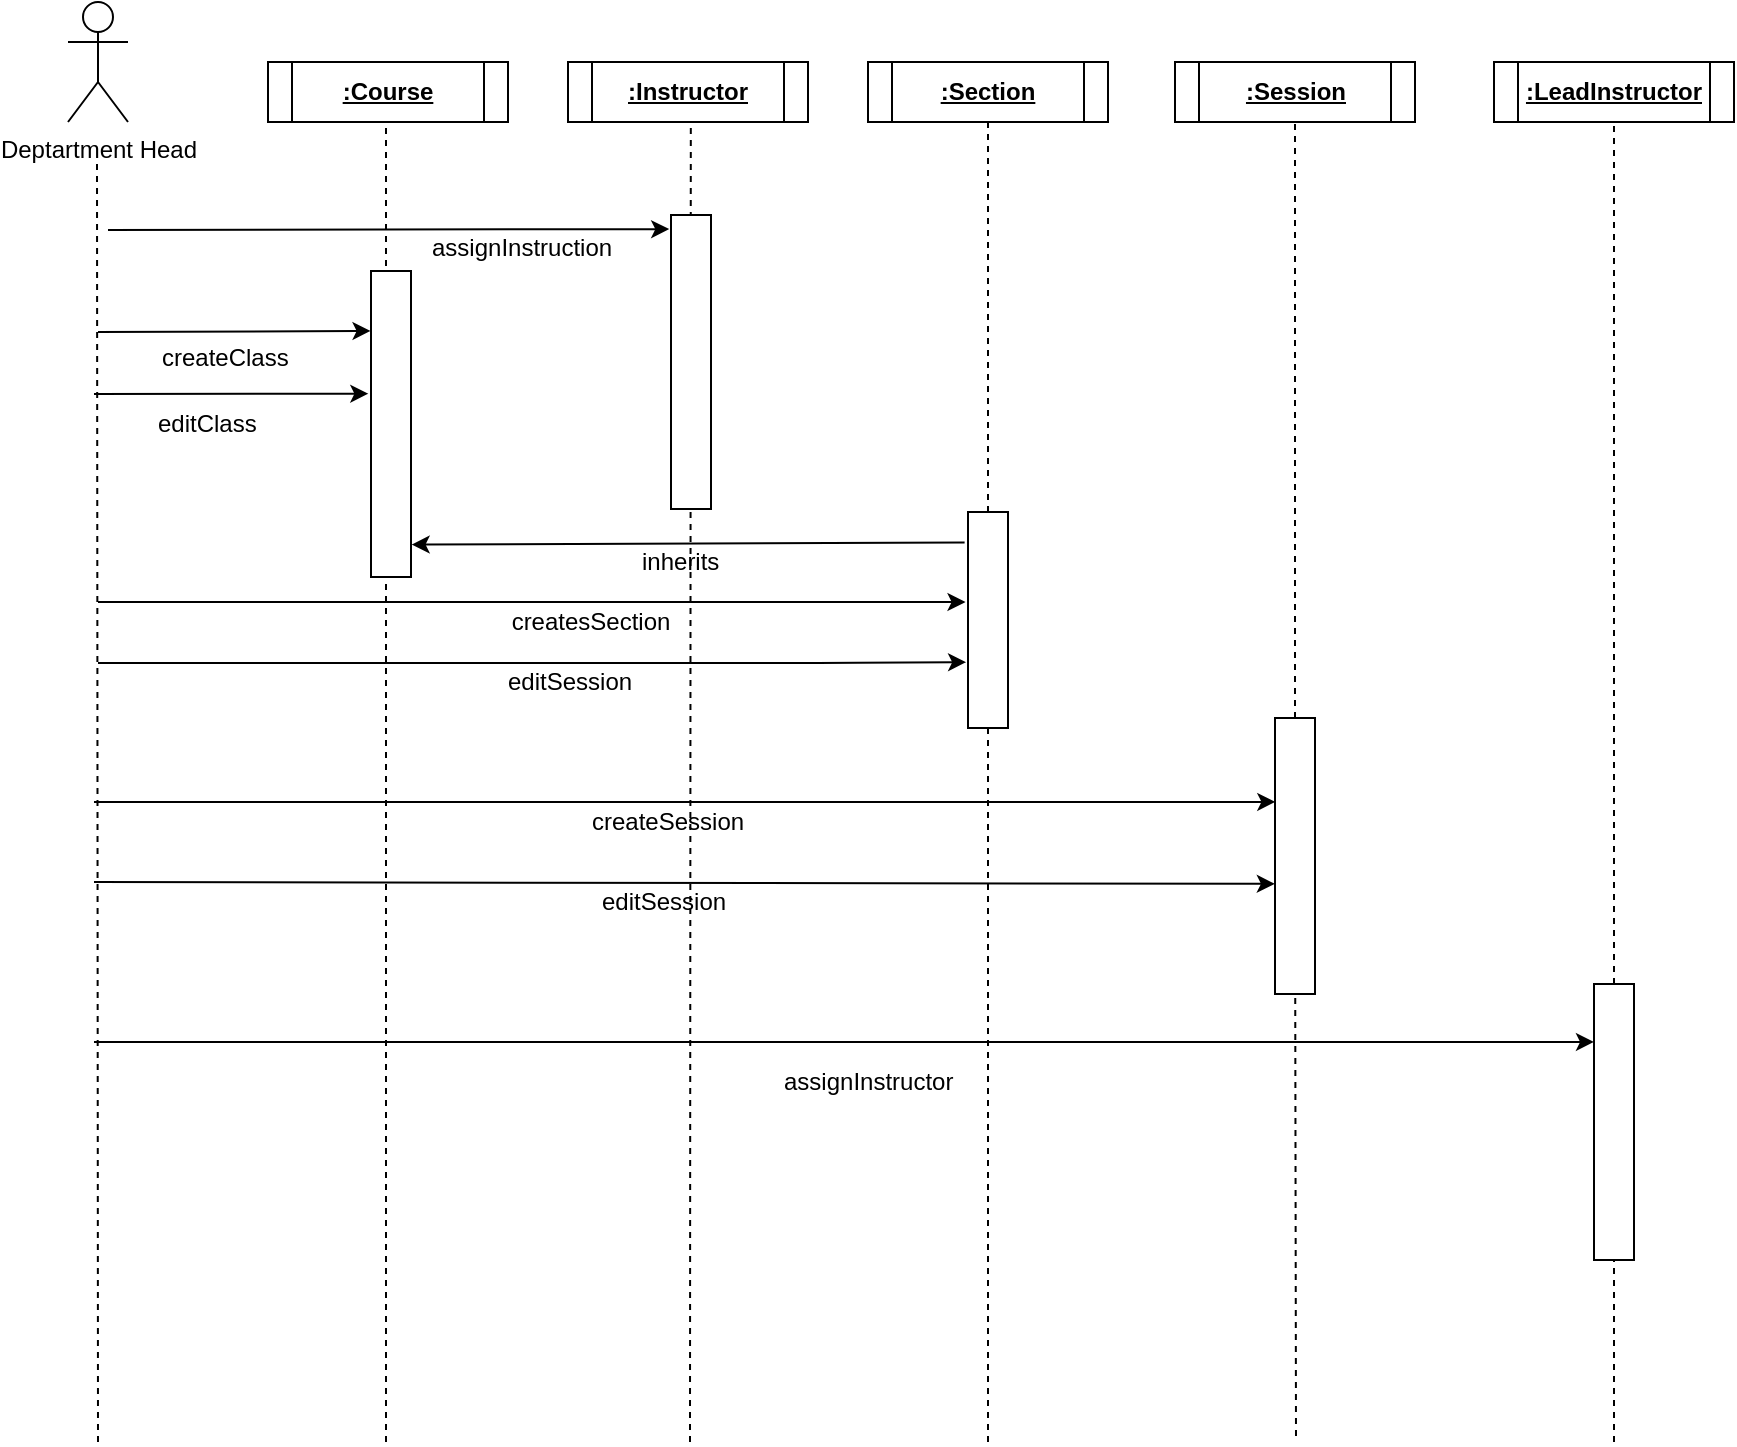 <mxfile version="10.3.9" type="github"><diagram id="pz2NdhORZHPuAVBG5nWx" name="Page-1"><mxGraphModel dx="1991" dy="1251" grid="1" gridSize="10" guides="1" tooltips="1" connect="1" arrows="1" fold="1" page="1" pageScale="1" pageWidth="850" pageHeight="1100" math="0" shadow="0"><root><mxCell id="0"/><mxCell id="1" parent="0"/><mxCell id="IDuYeD1tdNpenIOa_5eZ-41" value="" style="endArrow=none;dashed=1;html=1;entryX=0.5;entryY=1;entryDx=0;entryDy=0;" edge="1" parent="1"><mxGeometry width="50" height="50" relative="1" as="geometry"><mxPoint x="518" y="760" as="sourcePoint"/><mxPoint x="518.412" y="100.088" as="targetPoint"/></mxGeometry></mxCell><mxCell id="IDuYeD1tdNpenIOa_5eZ-42" value="editSession" style="text;html=1;resizable=0;points=[];autosize=1;align=left;verticalAlign=top;spacingTop=-4;" vertex="1" parent="1"><mxGeometry x="424.5" y="370" width="80" height="20" as="geometry"/></mxCell><mxCell id="IDuYeD1tdNpenIOa_5eZ-20" value="" style="endArrow=none;dashed=1;html=1;" edge="1" parent="1"><mxGeometry width="50" height="50" relative="1" as="geometry"><mxPoint x="667" y="760" as="sourcePoint"/><mxPoint x="667" y="349" as="targetPoint"/></mxGeometry></mxCell><mxCell id="IDuYeD1tdNpenIOa_5eZ-10" value="" style="endArrow=none;dashed=1;html=1;" edge="1" parent="1" source="IDuYeD1tdNpenIOa_5eZ-9"><mxGeometry width="50" height="50" relative="1" as="geometry"><mxPoint x="820.5" y="870" as="sourcePoint"/><mxPoint x="820.5" y="260" as="targetPoint"/></mxGeometry></mxCell><mxCell id="3cr_zocPQ_dNom9h4Y_v-3" value="" style="endArrow=none;dashed=1;html=1;entryX=0.5;entryY=1;entryDx=0;entryDy=0;" parent="1" edge="1"><mxGeometry width="50" height="50" relative="1" as="geometry"><mxPoint x="366" y="760" as="sourcePoint"/><mxPoint x="366" y="100" as="targetPoint"/></mxGeometry></mxCell><mxCell id="3cr_zocPQ_dNom9h4Y_v-4" value="" style="endArrow=none;dashed=1;html=1;entryX=0.5;entryY=1;entryDx=0;entryDy=0;" parent="1" target="3cr_zocPQ_dNom9h4Y_v-8" edge="1" source="3cr_zocPQ_dNom9h4Y_v-27"><mxGeometry width="50" height="50" relative="1" as="geometry"><mxPoint x="667" y="960" as="sourcePoint"/><mxPoint x="692" y="128" as="targetPoint"/></mxGeometry></mxCell><mxCell id="3cr_zocPQ_dNom9h4Y_v-5" value="Deptartment Head" style="shape=umlActor;verticalLabelPosition=bottom;labelBackgroundColor=#ffffff;verticalAlign=top;html=1;outlineConnect=0;" parent="1" vertex="1"><mxGeometry x="207" y="40" width="30" height="60" as="geometry"/></mxCell><mxCell id="3cr_zocPQ_dNom9h4Y_v-6" value="&lt;u&gt;&lt;b&gt;:Course&lt;/b&gt;&lt;/u&gt;" style="shape=process;whiteSpace=wrap;html=1;backgroundOutline=1;" parent="1" vertex="1"><mxGeometry x="307" y="70" width="120" height="30" as="geometry"/></mxCell><mxCell id="3cr_zocPQ_dNom9h4Y_v-7" value="&lt;u&gt;&lt;b&gt;:Instructor&lt;br&gt;&lt;/b&gt;&lt;/u&gt;" style="shape=process;whiteSpace=wrap;html=1;backgroundOutline=1;" parent="1" vertex="1"><mxGeometry x="457" y="70" width="120" height="30" as="geometry"/></mxCell><mxCell id="3cr_zocPQ_dNom9h4Y_v-8" value="&lt;b&gt;&lt;u&gt;:Section&lt;/u&gt;&lt;/b&gt;" style="shape=process;whiteSpace=wrap;html=1;backgroundOutline=1;" parent="1" vertex="1"><mxGeometry x="607" y="70" width="120" height="30" as="geometry"/></mxCell><mxCell id="3cr_zocPQ_dNom9h4Y_v-9" value="createClass" style="text;html=1;resizable=0;points=[];autosize=1;align=left;verticalAlign=top;spacingTop=-4;" parent="1" vertex="1"><mxGeometry x="252" y="208" width="80" height="20" as="geometry"/></mxCell><mxCell id="3cr_zocPQ_dNom9h4Y_v-10" value="" style="endArrow=classic;html=1;entryX=0.048;entryY=1.045;entryDx=0;entryDy=0;entryPerimeter=0;" parent="1" target="3cr_zocPQ_dNom9h4Y_v-28" edge="1"><mxGeometry width="50" height="50" relative="1" as="geometry"><mxPoint x="227" y="154" as="sourcePoint"/><mxPoint x="500" y="152" as="targetPoint"/></mxGeometry></mxCell><mxCell id="3cr_zocPQ_dNom9h4Y_v-11" value="assignInstruction" style="text;html=1;resizable=0;points=[];autosize=1;align=left;verticalAlign=top;spacingTop=-4;" parent="1" vertex="1"><mxGeometry x="387" y="153" width="110" height="20" as="geometry"/></mxCell><mxCell id="3cr_zocPQ_dNom9h4Y_v-12" value="" style="endArrow=classic;html=1;entryX=0.196;entryY=1.011;entryDx=0;entryDy=0;entryPerimeter=0;" parent="1" edge="1" target="3cr_zocPQ_dNom9h4Y_v-29"><mxGeometry width="50" height="50" relative="1" as="geometry"><mxPoint x="222" y="205" as="sourcePoint"/><mxPoint x="352" y="208" as="targetPoint"/></mxGeometry></mxCell><mxCell id="3cr_zocPQ_dNom9h4Y_v-28" value="" style="rounded=0;whiteSpace=wrap;html=1;rotation=90;" parent="1" vertex="1"><mxGeometry x="445" y="210" width="147" height="20" as="geometry"/></mxCell><mxCell id="3cr_zocPQ_dNom9h4Y_v-29" value="" style="rounded=0;whiteSpace=wrap;html=1;rotation=90;" parent="1" vertex="1"><mxGeometry x="292" y="241" width="153" height="20" as="geometry"/></mxCell><mxCell id="3cr_zocPQ_dNom9h4Y_v-30" value="" style="endArrow=none;dashed=1;html=1;entryX=0.5;entryY=1;entryDx=0;entryDy=0;" parent="1" edge="1"><mxGeometry width="50" height="50" relative="1" as="geometry"><mxPoint x="222" y="760" as="sourcePoint"/><mxPoint x="221.5" y="120" as="targetPoint"/></mxGeometry></mxCell><mxCell id="3cr_zocPQ_dNom9h4Y_v-35" value="" style="endArrow=classic;html=1;entryX=0.401;entryY=1.067;entryDx=0;entryDy=0;entryPerimeter=0;" parent="1" edge="1" target="3cr_zocPQ_dNom9h4Y_v-29"><mxGeometry width="50" height="50" relative="1" as="geometry"><mxPoint x="220" y="236" as="sourcePoint"/><mxPoint x="350" y="236" as="targetPoint"/></mxGeometry></mxCell><mxCell id="3cr_zocPQ_dNom9h4Y_v-36" value="editClass" style="text;html=1;resizable=0;points=[];autosize=1;align=left;verticalAlign=top;spacingTop=-4;" parent="1" vertex="1"><mxGeometry x="250" y="241" width="70" height="20" as="geometry"/></mxCell><mxCell id="IDuYeD1tdNpenIOa_5eZ-6" value="&lt;u&gt;&lt;b&gt;:Session&lt;/b&gt;&lt;/u&gt;" style="shape=process;whiteSpace=wrap;html=1;backgroundOutline=1;" vertex="1" parent="1"><mxGeometry x="760.5" y="70" width="120" height="30" as="geometry"/></mxCell><mxCell id="IDuYeD1tdNpenIOa_5eZ-7" value="" style="endArrow=none;dashed=1;html=1;entryX=0.5;entryY=1;entryDx=0;entryDy=0;" edge="1" parent="1" source="IDuYeD1tdNpenIOa_5eZ-9" target="IDuYeD1tdNpenIOa_5eZ-6"><mxGeometry width="50" height="50" relative="1" as="geometry"><mxPoint x="820.5" y="870" as="sourcePoint"/><mxPoint x="30.5" y="890" as="targetPoint"/></mxGeometry></mxCell><mxCell id="IDuYeD1tdNpenIOa_5eZ-9" value="" style="rounded=0;whiteSpace=wrap;html=1;rotation=90;" vertex="1" parent="1"><mxGeometry x="751.5" y="457" width="138" height="20" as="geometry"/></mxCell><mxCell id="IDuYeD1tdNpenIOa_5eZ-11" value="" style="endArrow=none;dashed=1;html=1;" edge="1" parent="1" target="IDuYeD1tdNpenIOa_5eZ-9"><mxGeometry width="50" height="50" relative="1" as="geometry"><mxPoint x="821" y="757" as="sourcePoint"/><mxPoint x="820.5" y="260" as="targetPoint"/></mxGeometry></mxCell><mxCell id="IDuYeD1tdNpenIOa_5eZ-14" value="" style="endArrow=classic;html=1;entryX=0.601;entryY=1.004;entryDx=0;entryDy=0;entryPerimeter=0;" edge="1" parent="1" target="IDuYeD1tdNpenIOa_5eZ-9"><mxGeometry width="50" height="50" relative="1" as="geometry"><mxPoint x="220" y="480" as="sourcePoint"/><mxPoint x="800" y="475" as="targetPoint"/></mxGeometry></mxCell><mxCell id="IDuYeD1tdNpenIOa_5eZ-18" value="createSession" style="text;html=1;resizable=0;points=[];autosize=1;align=left;verticalAlign=top;spacingTop=-4;" vertex="1" parent="1"><mxGeometry x="467" y="440" width="90" height="20" as="geometry"/></mxCell><mxCell id="3cr_zocPQ_dNom9h4Y_v-27" value="" style="rounded=0;whiteSpace=wrap;html=1;rotation=90;" parent="1" vertex="1"><mxGeometry x="613" y="339" width="108" height="20" as="geometry"/></mxCell><mxCell id="IDuYeD1tdNpenIOa_5eZ-22" value="" style="endArrow=classic;html=1;entryX=0.894;entryY=-0.016;entryDx=0;entryDy=0;entryPerimeter=0;exitX=0.141;exitY=1.085;exitDx=0;exitDy=0;exitPerimeter=0;" edge="1" parent="1" source="3cr_zocPQ_dNom9h4Y_v-27" target="3cr_zocPQ_dNom9h4Y_v-29"><mxGeometry width="50" height="50" relative="1" as="geometry"><mxPoint x="657.059" y="319.206" as="sourcePoint"/><mxPoint x="377" y="319.5" as="targetPoint"/></mxGeometry></mxCell><mxCell id="IDuYeD1tdNpenIOa_5eZ-23" value="" style="endArrow=classic;html=1;entryX=0.304;entryY=0.992;entryDx=0;entryDy=0;entryPerimeter=0;" edge="1" parent="1" target="IDuYeD1tdNpenIOa_5eZ-9"><mxGeometry width="50" height="50" relative="1" as="geometry"><mxPoint x="220" y="440" as="sourcePoint"/><mxPoint x="808" y="500" as="targetPoint"/></mxGeometry></mxCell><mxCell id="IDuYeD1tdNpenIOa_5eZ-19" value="editSession" style="text;html=1;resizable=0;points=[];autosize=1;align=left;verticalAlign=top;spacingTop=-4;" vertex="1" parent="1"><mxGeometry x="472" y="480" width="80" height="20" as="geometry"/></mxCell><mxCell id="IDuYeD1tdNpenIOa_5eZ-25" value="" style="endArrow=classic;html=1;entryX=0.417;entryY=1.061;entryDx=0;entryDy=0;entryPerimeter=0;" edge="1" parent="1" target="3cr_zocPQ_dNom9h4Y_v-27"><mxGeometry width="50" height="50" relative="1" as="geometry"><mxPoint x="222" y="340.0" as="sourcePoint"/><mxPoint x="650" y="340" as="targetPoint"/><Array as="points"/></mxGeometry></mxCell><mxCell id="IDuYeD1tdNpenIOa_5eZ-26" value="createsSection" style="text;html=1;resizable=0;points=[];align=center;verticalAlign=middle;labelBackgroundColor=#ffffff;direction=south;" vertex="1" connectable="0" parent="IDuYeD1tdNpenIOa_5eZ-25"><mxGeometry x="0.116" y="4" relative="1" as="geometry"><mxPoint x="4" y="14" as="offset"/></mxGeometry></mxCell><mxCell id="IDuYeD1tdNpenIOa_5eZ-27" value="" style="endArrow=classic;html=1;entryX=0.695;entryY=1.047;entryDx=0;entryDy=0;entryPerimeter=0;" edge="1" parent="1" target="3cr_zocPQ_dNom9h4Y_v-27"><mxGeometry width="50" height="50" relative="1" as="geometry"><mxPoint x="222" y="370.5" as="sourcePoint"/><mxPoint x="650" y="370" as="targetPoint"/><Array as="points"><mxPoint x="592" y="370.5"/></Array></mxGeometry></mxCell><mxCell id="IDuYeD1tdNpenIOa_5eZ-5" value="inherits" style="text;html=1;resizable=0;points=[];autosize=1;align=left;verticalAlign=top;spacingTop=-4;" vertex="1" parent="1"><mxGeometry x="492" y="310" width="60" height="20" as="geometry"/></mxCell><mxCell id="IDuYeD1tdNpenIOa_5eZ-33" value="" style="endArrow=none;dashed=1;html=1;" edge="1" parent="1" source="IDuYeD1tdNpenIOa_5eZ-36"><mxGeometry width="50" height="50" relative="1" as="geometry"><mxPoint x="980" y="870" as="sourcePoint"/><mxPoint x="980" y="260.0" as="targetPoint"/></mxGeometry></mxCell><mxCell id="IDuYeD1tdNpenIOa_5eZ-34" value="&lt;u&gt;&lt;b&gt;:LeadInstructor&lt;/b&gt;&lt;/u&gt;" style="shape=process;whiteSpace=wrap;html=1;backgroundOutline=1;" vertex="1" parent="1"><mxGeometry x="920" y="70" width="120" height="30" as="geometry"/></mxCell><mxCell id="IDuYeD1tdNpenIOa_5eZ-35" value="" style="endArrow=none;dashed=1;html=1;entryX=0.5;entryY=1;entryDx=0;entryDy=0;" edge="1" parent="1" source="IDuYeD1tdNpenIOa_5eZ-36" target="IDuYeD1tdNpenIOa_5eZ-34"><mxGeometry width="50" height="50" relative="1" as="geometry"><mxPoint x="980" y="870" as="sourcePoint"/><mxPoint x="190" y="890" as="targetPoint"/></mxGeometry></mxCell><mxCell id="IDuYeD1tdNpenIOa_5eZ-36" value="" style="rounded=0;whiteSpace=wrap;html=1;rotation=90;" vertex="1" parent="1"><mxGeometry x="911" y="590" width="138" height="20" as="geometry"/></mxCell><mxCell id="IDuYeD1tdNpenIOa_5eZ-37" value="" style="endArrow=none;dashed=1;html=1;" edge="1" parent="1" target="IDuYeD1tdNpenIOa_5eZ-36"><mxGeometry width="50" height="50" relative="1" as="geometry"><mxPoint x="980" y="760" as="sourcePoint"/><mxPoint x="980" y="260" as="targetPoint"/></mxGeometry></mxCell><mxCell id="IDuYeD1tdNpenIOa_5eZ-40" value="" style="endArrow=classic;html=1;entryX=0.21;entryY=1;entryDx=0;entryDy=0;entryPerimeter=0;" edge="1" parent="1" target="IDuYeD1tdNpenIOa_5eZ-36"><mxGeometry width="50" height="50" relative="1" as="geometry"><mxPoint x="220" y="560" as="sourcePoint"/><mxPoint x="960" y="560" as="targetPoint"/></mxGeometry></mxCell><mxCell id="IDuYeD1tdNpenIOa_5eZ-46" value="assignInstructor" style="text;html=1;resizable=0;points=[];autosize=1;align=left;verticalAlign=top;spacingTop=-4;" vertex="1" parent="1"><mxGeometry x="563" y="570" width="100" height="20" as="geometry"/></mxCell></root></mxGraphModel></diagram></mxfile>